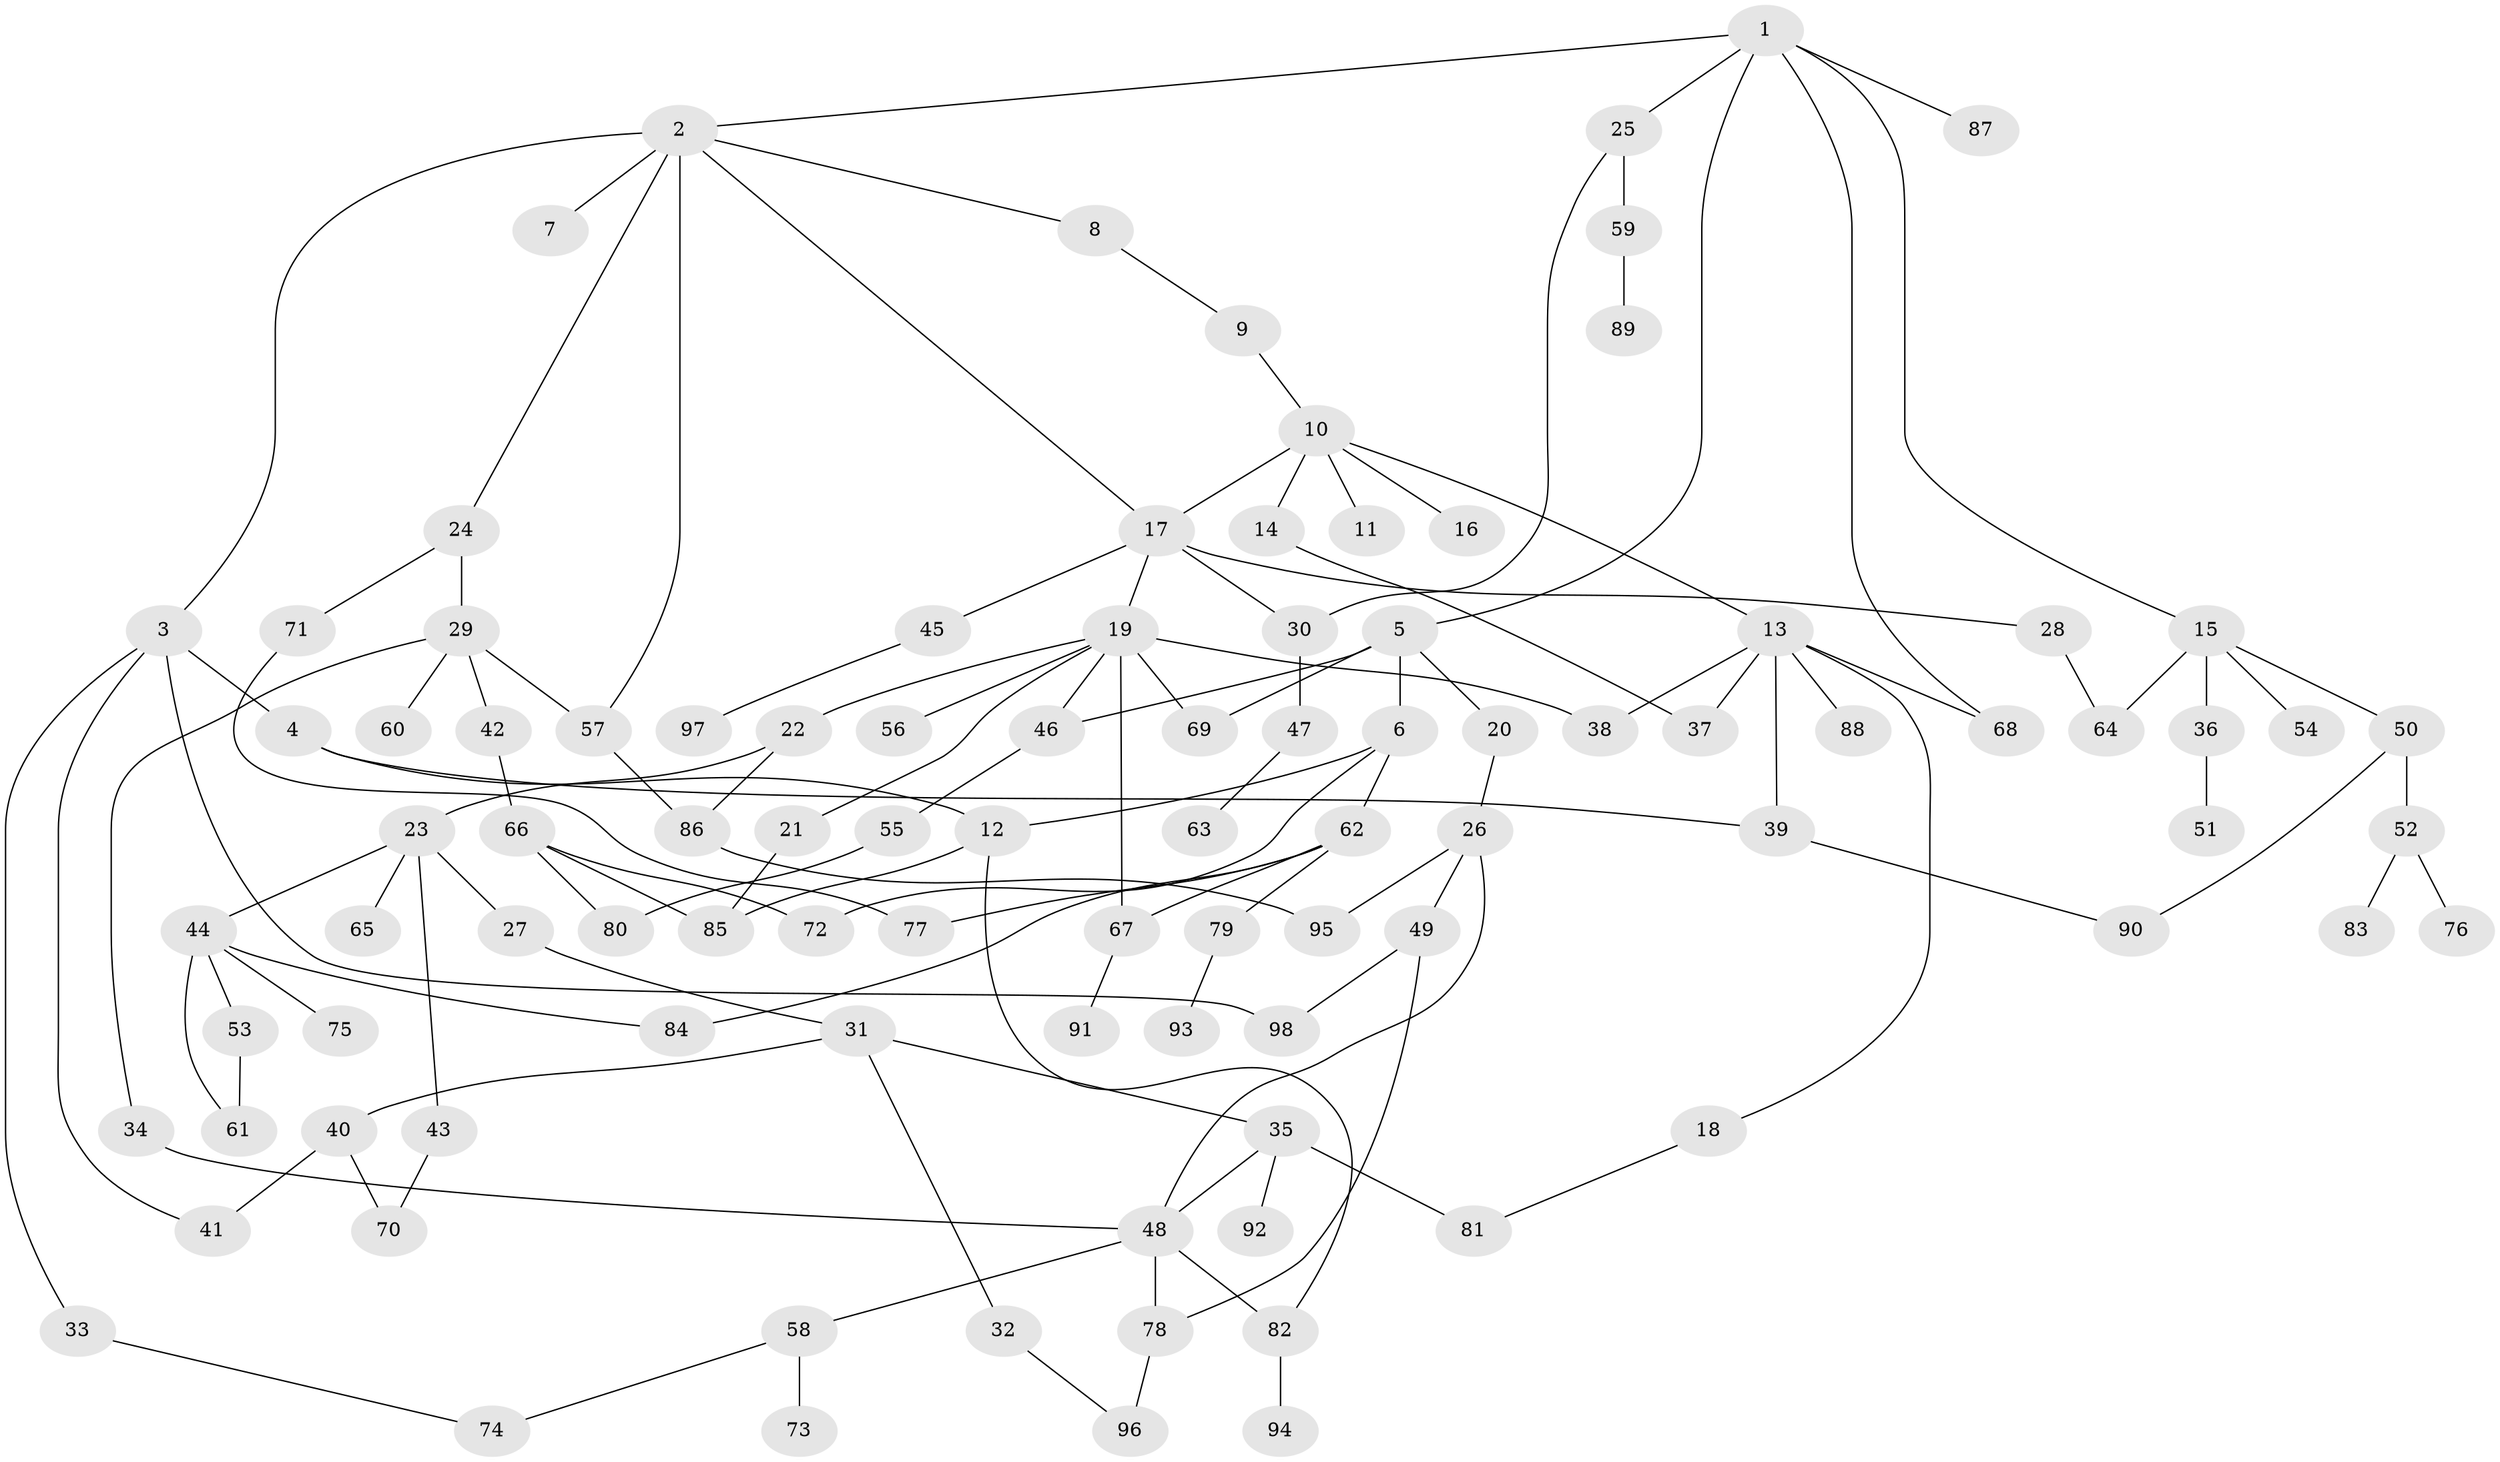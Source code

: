 // coarse degree distribution, {9: 0.015384615384615385, 6: 0.046153846153846156, 5: 0.06153846153846154, 3: 0.18461538461538463, 2: 0.2923076923076923, 10: 0.015384615384615385, 1: 0.26153846153846155, 7: 0.03076923076923077, 4: 0.07692307692307693, 8: 0.015384615384615385}
// Generated by graph-tools (version 1.1) at 2025/51/02/27/25 19:51:40]
// undirected, 98 vertices, 129 edges
graph export_dot {
graph [start="1"]
  node [color=gray90,style=filled];
  1;
  2;
  3;
  4;
  5;
  6;
  7;
  8;
  9;
  10;
  11;
  12;
  13;
  14;
  15;
  16;
  17;
  18;
  19;
  20;
  21;
  22;
  23;
  24;
  25;
  26;
  27;
  28;
  29;
  30;
  31;
  32;
  33;
  34;
  35;
  36;
  37;
  38;
  39;
  40;
  41;
  42;
  43;
  44;
  45;
  46;
  47;
  48;
  49;
  50;
  51;
  52;
  53;
  54;
  55;
  56;
  57;
  58;
  59;
  60;
  61;
  62;
  63;
  64;
  65;
  66;
  67;
  68;
  69;
  70;
  71;
  72;
  73;
  74;
  75;
  76;
  77;
  78;
  79;
  80;
  81;
  82;
  83;
  84;
  85;
  86;
  87;
  88;
  89;
  90;
  91;
  92;
  93;
  94;
  95;
  96;
  97;
  98;
  1 -- 2;
  1 -- 5;
  1 -- 15;
  1 -- 25;
  1 -- 87;
  1 -- 68;
  2 -- 3;
  2 -- 7;
  2 -- 8;
  2 -- 17;
  2 -- 24;
  2 -- 57;
  3 -- 4;
  3 -- 33;
  3 -- 41;
  3 -- 98;
  4 -- 12;
  4 -- 39;
  5 -- 6;
  5 -- 20;
  5 -- 69;
  5 -- 46;
  6 -- 62;
  6 -- 72;
  6 -- 12;
  8 -- 9;
  9 -- 10;
  10 -- 11;
  10 -- 13;
  10 -- 14;
  10 -- 16;
  10 -- 17;
  12 -- 82;
  12 -- 85;
  13 -- 18;
  13 -- 37;
  13 -- 39;
  13 -- 68;
  13 -- 88;
  13 -- 38;
  14 -- 37;
  15 -- 36;
  15 -- 50;
  15 -- 54;
  15 -- 64;
  17 -- 19;
  17 -- 28;
  17 -- 30;
  17 -- 45;
  18 -- 81;
  19 -- 21;
  19 -- 22;
  19 -- 38;
  19 -- 46;
  19 -- 56;
  19 -- 69;
  19 -- 67;
  20 -- 26;
  21 -- 85;
  22 -- 23;
  22 -- 86;
  23 -- 27;
  23 -- 43;
  23 -- 44;
  23 -- 65;
  24 -- 29;
  24 -- 71;
  25 -- 59;
  25 -- 30;
  26 -- 48;
  26 -- 49;
  26 -- 95;
  27 -- 31;
  28 -- 64;
  29 -- 34;
  29 -- 42;
  29 -- 60;
  29 -- 57;
  30 -- 47;
  31 -- 32;
  31 -- 35;
  31 -- 40;
  32 -- 96;
  33 -- 74;
  34 -- 48;
  35 -- 92;
  35 -- 81;
  35 -- 48;
  36 -- 51;
  39 -- 90;
  40 -- 70;
  40 -- 41;
  42 -- 66;
  43 -- 70;
  44 -- 53;
  44 -- 75;
  44 -- 84;
  44 -- 61;
  45 -- 97;
  46 -- 55;
  47 -- 63;
  48 -- 58;
  48 -- 82;
  48 -- 78;
  49 -- 78;
  49 -- 98;
  50 -- 52;
  50 -- 90;
  52 -- 76;
  52 -- 83;
  53 -- 61;
  55 -- 80;
  57 -- 86;
  58 -- 73;
  58 -- 74;
  59 -- 89;
  62 -- 67;
  62 -- 79;
  62 -- 77;
  62 -- 84;
  66 -- 80;
  66 -- 72;
  66 -- 85;
  67 -- 91;
  71 -- 77;
  78 -- 96;
  79 -- 93;
  82 -- 94;
  86 -- 95;
}

